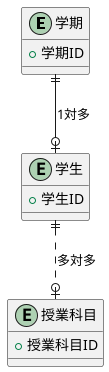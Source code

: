 @startuml
entity "学期" as SemesterA {
  + 学期ID
}
entity "学生" as StudentA {
  + 学生ID
}
entity "授業科目" as SubjectA {
  + 授業科目ID
}

SemesterA ||--o| StudentA : "1対多"
StudentA ||..o| SubjectA : "多対多"
@enduml